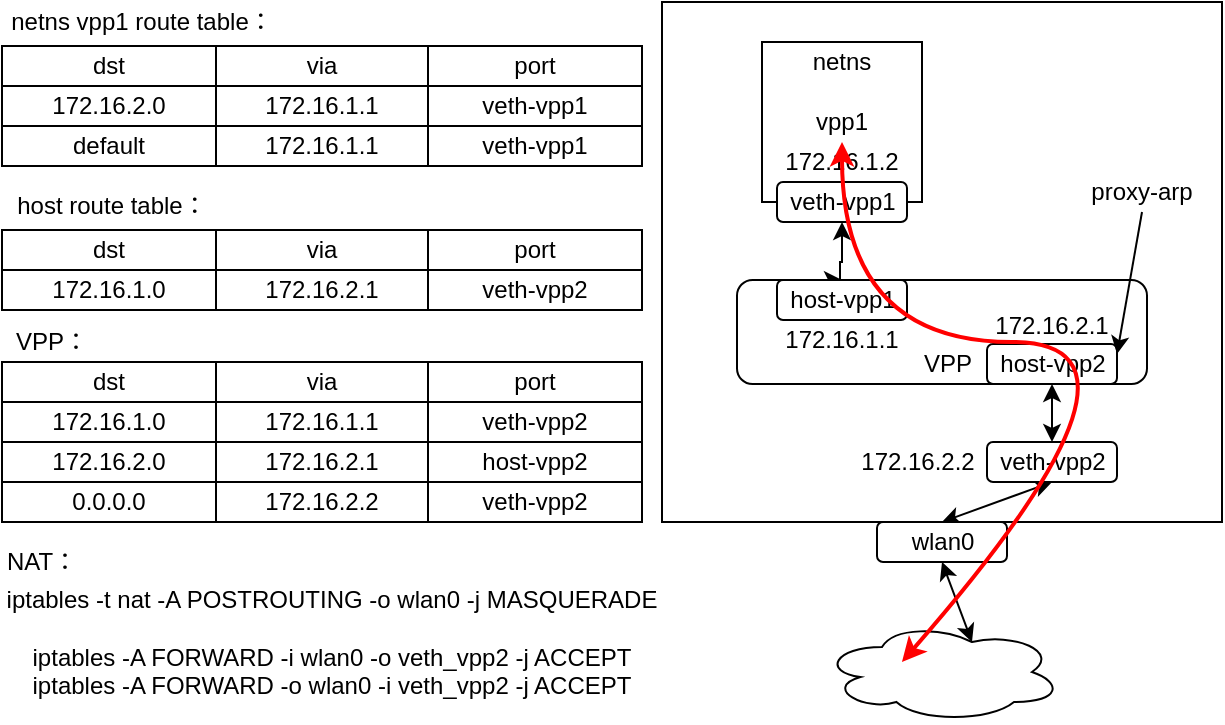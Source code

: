 <mxfile version="13.9.2" type="github">
  <diagram id="enzL_7lco_1W83Yhi6d6" name="Page-1">
    <mxGraphModel dx="1929" dy="582" grid="1" gridSize="10" guides="1" tooltips="1" connect="1" arrows="1" fold="1" page="1" pageScale="1" pageWidth="827" pageHeight="1169" math="0" shadow="0">
      <root>
        <mxCell id="0" />
        <mxCell id="1" parent="0" />
        <mxCell id="CRFl8nXwyDWFnISG7OBX-1" value="" style="rounded=0;whiteSpace=wrap;html=1;" vertex="1" parent="1">
          <mxGeometry x="200" y="80" width="280" height="260" as="geometry" />
        </mxCell>
        <mxCell id="CRFl8nXwyDWFnISG7OBX-2" value="vpp1" style="whiteSpace=wrap;html=1;aspect=fixed;" vertex="1" parent="1">
          <mxGeometry x="250" y="100" width="80" height="80" as="geometry" />
        </mxCell>
        <mxCell id="CRFl8nXwyDWFnISG7OBX-3" value="netns" style="text;html=1;strokeColor=none;fillColor=none;align=center;verticalAlign=middle;whiteSpace=wrap;rounded=0;" vertex="1" parent="1">
          <mxGeometry x="270" y="100" width="40" height="20" as="geometry" />
        </mxCell>
        <mxCell id="CRFl8nXwyDWFnISG7OBX-4" value="" style="rounded=1;whiteSpace=wrap;html=1;" vertex="1" parent="1">
          <mxGeometry x="237.5" y="219" width="205" height="52" as="geometry" />
        </mxCell>
        <mxCell id="CRFl8nXwyDWFnISG7OBX-5" value="VPP" style="text;html=1;strokeColor=none;fillColor=none;align=center;verticalAlign=middle;whiteSpace=wrap;rounded=0;" vertex="1" parent="1">
          <mxGeometry x="322.5" y="251" width="40" height="20" as="geometry" />
        </mxCell>
        <mxCell id="CRFl8nXwyDWFnISG7OBX-8" style="edgeStyle=orthogonalEdgeStyle;rounded=0;orthogonalLoop=1;jettySize=auto;html=1;exitX=0.5;exitY=1;exitDx=0;exitDy=0;entryX=0.5;entryY=0;entryDx=0;entryDy=0;startArrow=classic;startFill=1;" edge="1" parent="1" source="CRFl8nXwyDWFnISG7OBX-6" target="CRFl8nXwyDWFnISG7OBX-10">
          <mxGeometry relative="1" as="geometry">
            <Array as="points">
              <mxPoint x="290" y="210" />
              <mxPoint x="289" y="210" />
            </Array>
          </mxGeometry>
        </mxCell>
        <mxCell id="CRFl8nXwyDWFnISG7OBX-6" value="veth-vpp1" style="rounded=1;whiteSpace=wrap;html=1;" vertex="1" parent="1">
          <mxGeometry x="257.5" y="170" width="65" height="20" as="geometry" />
        </mxCell>
        <mxCell id="CRFl8nXwyDWFnISG7OBX-7" value="172.16.1.2" style="text;html=1;strokeColor=none;fillColor=none;align=center;verticalAlign=middle;whiteSpace=wrap;rounded=0;" vertex="1" parent="1">
          <mxGeometry x="270" y="150" width="40" height="20" as="geometry" />
        </mxCell>
        <mxCell id="CRFl8nXwyDWFnISG7OBX-64" style="edgeStyle=none;rounded=0;orthogonalLoop=1;jettySize=auto;html=1;exitX=0.5;exitY=1;exitDx=0;exitDy=0;entryX=0.5;entryY=1;entryDx=0;entryDy=0;startArrow=classic;startFill=1;" edge="1" parent="1" source="CRFl8nXwyDWFnISG7OBX-9" target="CRFl8nXwyDWFnISG7OBX-1">
          <mxGeometry relative="1" as="geometry" />
        </mxCell>
        <mxCell id="CRFl8nXwyDWFnISG7OBX-9" value="veth-vpp2" style="rounded=1;whiteSpace=wrap;html=1;" vertex="1" parent="1">
          <mxGeometry x="362.5" y="300" width="65" height="20" as="geometry" />
        </mxCell>
        <mxCell id="CRFl8nXwyDWFnISG7OBX-10" value="host-vpp1" style="rounded=1;whiteSpace=wrap;html=1;" vertex="1" parent="1">
          <mxGeometry x="257.5" y="219" width="65" height="20" as="geometry" />
        </mxCell>
        <mxCell id="CRFl8nXwyDWFnISG7OBX-60" style="edgeStyle=orthogonalEdgeStyle;rounded=0;orthogonalLoop=1;jettySize=auto;html=1;exitX=0.5;exitY=1;exitDx=0;exitDy=0;entryX=0.5;entryY=0;entryDx=0;entryDy=0;startArrow=classic;startFill=1;" edge="1" parent="1" source="CRFl8nXwyDWFnISG7OBX-12" target="CRFl8nXwyDWFnISG7OBX-9">
          <mxGeometry relative="1" as="geometry" />
        </mxCell>
        <mxCell id="CRFl8nXwyDWFnISG7OBX-12" value="host-vpp2" style="rounded=1;whiteSpace=wrap;html=1;" vertex="1" parent="1">
          <mxGeometry x="362.5" y="251" width="65" height="20" as="geometry" />
        </mxCell>
        <mxCell id="CRFl8nXwyDWFnISG7OBX-13" value="172.16.2.2" style="text;html=1;strokeColor=none;fillColor=none;align=center;verticalAlign=middle;whiteSpace=wrap;rounded=0;" vertex="1" parent="1">
          <mxGeometry x="307.5" y="300" width="40" height="20" as="geometry" />
        </mxCell>
        <mxCell id="CRFl8nXwyDWFnISG7OBX-14" value="172.16.1.1" style="text;html=1;strokeColor=none;fillColor=none;align=center;verticalAlign=middle;whiteSpace=wrap;rounded=0;" vertex="1" parent="1">
          <mxGeometry x="270" y="239" width="40" height="20" as="geometry" />
        </mxCell>
        <mxCell id="CRFl8nXwyDWFnISG7OBX-15" value="172.16.2.1" style="text;html=1;strokeColor=none;fillColor=none;align=center;verticalAlign=middle;whiteSpace=wrap;rounded=0;" vertex="1" parent="1">
          <mxGeometry x="375" y="232" width="40" height="20" as="geometry" />
        </mxCell>
        <mxCell id="CRFl8nXwyDWFnISG7OBX-17" value="" style="shape=table;html=1;whiteSpace=wrap;startSize=0;container=1;collapsible=0;childLayout=tableLayout;" vertex="1" parent="1">
          <mxGeometry x="-130" y="102" width="320" height="60" as="geometry" />
        </mxCell>
        <mxCell id="CRFl8nXwyDWFnISG7OBX-18" value="" style="shape=partialRectangle;html=1;whiteSpace=wrap;collapsible=0;dropTarget=0;pointerEvents=0;fillColor=none;top=0;left=0;bottom=0;right=0;points=[[0,0.5],[1,0.5]];portConstraint=eastwest;" vertex="1" parent="CRFl8nXwyDWFnISG7OBX-17">
          <mxGeometry width="320" height="20" as="geometry" />
        </mxCell>
        <mxCell id="CRFl8nXwyDWFnISG7OBX-19" value="dst" style="shape=partialRectangle;html=1;whiteSpace=wrap;connectable=0;fillColor=none;top=0;left=0;bottom=0;right=0;overflow=hidden;" vertex="1" parent="CRFl8nXwyDWFnISG7OBX-18">
          <mxGeometry width="107" height="20" as="geometry" />
        </mxCell>
        <mxCell id="CRFl8nXwyDWFnISG7OBX-20" value="via" style="shape=partialRectangle;html=1;whiteSpace=wrap;connectable=0;fillColor=none;top=0;left=0;bottom=0;right=0;overflow=hidden;" vertex="1" parent="CRFl8nXwyDWFnISG7OBX-18">
          <mxGeometry x="107" width="106" height="20" as="geometry" />
        </mxCell>
        <mxCell id="CRFl8nXwyDWFnISG7OBX-21" value="port" style="shape=partialRectangle;html=1;whiteSpace=wrap;connectable=0;fillColor=none;top=0;left=0;bottom=0;right=0;overflow=hidden;" vertex="1" parent="CRFl8nXwyDWFnISG7OBX-18">
          <mxGeometry x="213" width="107" height="20" as="geometry" />
        </mxCell>
        <mxCell id="CRFl8nXwyDWFnISG7OBX-22" value="" style="shape=partialRectangle;html=1;whiteSpace=wrap;collapsible=0;dropTarget=0;pointerEvents=0;fillColor=none;top=0;left=0;bottom=0;right=0;points=[[0,0.5],[1,0.5]];portConstraint=eastwest;" vertex="1" parent="CRFl8nXwyDWFnISG7OBX-17">
          <mxGeometry y="20" width="320" height="20" as="geometry" />
        </mxCell>
        <mxCell id="CRFl8nXwyDWFnISG7OBX-23" value="172.16.2.0" style="shape=partialRectangle;html=1;whiteSpace=wrap;connectable=0;fillColor=none;top=0;left=0;bottom=0;right=0;overflow=hidden;" vertex="1" parent="CRFl8nXwyDWFnISG7OBX-22">
          <mxGeometry width="107" height="20" as="geometry" />
        </mxCell>
        <mxCell id="CRFl8nXwyDWFnISG7OBX-24" value="172.16.1.1" style="shape=partialRectangle;html=1;whiteSpace=wrap;connectable=0;fillColor=none;top=0;left=0;bottom=0;right=0;overflow=hidden;" vertex="1" parent="CRFl8nXwyDWFnISG7OBX-22">
          <mxGeometry x="107" width="106" height="20" as="geometry" />
        </mxCell>
        <mxCell id="CRFl8nXwyDWFnISG7OBX-25" value="veth-vpp1" style="shape=partialRectangle;html=1;whiteSpace=wrap;connectable=0;fillColor=none;top=0;left=0;bottom=0;right=0;overflow=hidden;" vertex="1" parent="CRFl8nXwyDWFnISG7OBX-22">
          <mxGeometry x="213" width="107" height="20" as="geometry" />
        </mxCell>
        <mxCell id="CRFl8nXwyDWFnISG7OBX-26" value="" style="shape=partialRectangle;html=1;whiteSpace=wrap;collapsible=0;dropTarget=0;pointerEvents=0;fillColor=none;top=0;left=0;bottom=0;right=0;points=[[0,0.5],[1,0.5]];portConstraint=eastwest;" vertex="1" parent="CRFl8nXwyDWFnISG7OBX-17">
          <mxGeometry y="40" width="320" height="20" as="geometry" />
        </mxCell>
        <mxCell id="CRFl8nXwyDWFnISG7OBX-27" value="default" style="shape=partialRectangle;html=1;whiteSpace=wrap;connectable=0;fillColor=none;top=0;left=0;bottom=0;right=0;overflow=hidden;" vertex="1" parent="CRFl8nXwyDWFnISG7OBX-26">
          <mxGeometry width="107" height="20" as="geometry" />
        </mxCell>
        <mxCell id="CRFl8nXwyDWFnISG7OBX-28" value="172.16.1.1" style="shape=partialRectangle;html=1;whiteSpace=wrap;connectable=0;fillColor=none;top=0;left=0;bottom=0;right=0;overflow=hidden;" vertex="1" parent="CRFl8nXwyDWFnISG7OBX-26">
          <mxGeometry x="107" width="106" height="20" as="geometry" />
        </mxCell>
        <mxCell id="CRFl8nXwyDWFnISG7OBX-29" value="veth-vpp1" style="shape=partialRectangle;html=1;whiteSpace=wrap;connectable=0;fillColor=none;top=0;left=0;bottom=0;right=0;overflow=hidden;" vertex="1" parent="CRFl8nXwyDWFnISG7OBX-26">
          <mxGeometry x="213" width="107" height="20" as="geometry" />
        </mxCell>
        <mxCell id="CRFl8nXwyDWFnISG7OBX-30" value="netns vpp1 route table：" style="text;html=1;strokeColor=none;fillColor=none;align=center;verticalAlign=middle;whiteSpace=wrap;rounded=0;" vertex="1" parent="1">
          <mxGeometry x="-130" y="80" width="140" height="20" as="geometry" />
        </mxCell>
        <mxCell id="CRFl8nXwyDWFnISG7OBX-31" value="" style="shape=table;html=1;whiteSpace=wrap;startSize=0;container=1;collapsible=0;childLayout=tableLayout;" vertex="1" parent="1">
          <mxGeometry x="-130" y="194" width="320" height="40" as="geometry" />
        </mxCell>
        <mxCell id="CRFl8nXwyDWFnISG7OBX-32" value="" style="shape=partialRectangle;html=1;whiteSpace=wrap;collapsible=0;dropTarget=0;pointerEvents=0;fillColor=none;top=0;left=0;bottom=0;right=0;points=[[0,0.5],[1,0.5]];portConstraint=eastwest;" vertex="1" parent="CRFl8nXwyDWFnISG7OBX-31">
          <mxGeometry width="320" height="20" as="geometry" />
        </mxCell>
        <mxCell id="CRFl8nXwyDWFnISG7OBX-33" value="dst" style="shape=partialRectangle;html=1;whiteSpace=wrap;connectable=0;fillColor=none;top=0;left=0;bottom=0;right=0;overflow=hidden;" vertex="1" parent="CRFl8nXwyDWFnISG7OBX-32">
          <mxGeometry width="107" height="20" as="geometry" />
        </mxCell>
        <mxCell id="CRFl8nXwyDWFnISG7OBX-34" value="via" style="shape=partialRectangle;html=1;whiteSpace=wrap;connectable=0;fillColor=none;top=0;left=0;bottom=0;right=0;overflow=hidden;" vertex="1" parent="CRFl8nXwyDWFnISG7OBX-32">
          <mxGeometry x="107" width="106" height="20" as="geometry" />
        </mxCell>
        <mxCell id="CRFl8nXwyDWFnISG7OBX-35" value="port" style="shape=partialRectangle;html=1;whiteSpace=wrap;connectable=0;fillColor=none;top=0;left=0;bottom=0;right=0;overflow=hidden;" vertex="1" parent="CRFl8nXwyDWFnISG7OBX-32">
          <mxGeometry x="213" width="107" height="20" as="geometry" />
        </mxCell>
        <mxCell id="CRFl8nXwyDWFnISG7OBX-36" value="" style="shape=partialRectangle;html=1;whiteSpace=wrap;collapsible=0;dropTarget=0;pointerEvents=0;fillColor=none;top=0;left=0;bottom=0;right=0;points=[[0,0.5],[1,0.5]];portConstraint=eastwest;" vertex="1" parent="CRFl8nXwyDWFnISG7OBX-31">
          <mxGeometry y="20" width="320" height="20" as="geometry" />
        </mxCell>
        <mxCell id="CRFl8nXwyDWFnISG7OBX-37" value="172.16.1.0" style="shape=partialRectangle;html=1;whiteSpace=wrap;connectable=0;fillColor=none;top=0;left=0;bottom=0;right=0;overflow=hidden;" vertex="1" parent="CRFl8nXwyDWFnISG7OBX-36">
          <mxGeometry width="107" height="20" as="geometry" />
        </mxCell>
        <mxCell id="CRFl8nXwyDWFnISG7OBX-38" value="172.16.2.1" style="shape=partialRectangle;html=1;whiteSpace=wrap;connectable=0;fillColor=none;top=0;left=0;bottom=0;right=0;overflow=hidden;" vertex="1" parent="CRFl8nXwyDWFnISG7OBX-36">
          <mxGeometry x="107" width="106" height="20" as="geometry" />
        </mxCell>
        <mxCell id="CRFl8nXwyDWFnISG7OBX-39" value="veth-vpp2" style="shape=partialRectangle;html=1;whiteSpace=wrap;connectable=0;fillColor=none;top=0;left=0;bottom=0;right=0;overflow=hidden;" vertex="1" parent="CRFl8nXwyDWFnISG7OBX-36">
          <mxGeometry x="213" width="107" height="20" as="geometry" />
        </mxCell>
        <mxCell id="CRFl8nXwyDWFnISG7OBX-44" value="host route table：" style="text;html=1;strokeColor=none;fillColor=none;align=center;verticalAlign=middle;whiteSpace=wrap;rounded=0;" vertex="1" parent="1">
          <mxGeometry x="-130" y="172" width="110" height="20" as="geometry" />
        </mxCell>
        <mxCell id="CRFl8nXwyDWFnISG7OBX-45" value="" style="shape=table;html=1;whiteSpace=wrap;startSize=0;container=1;collapsible=0;childLayout=tableLayout;" vertex="1" parent="1">
          <mxGeometry x="-130" y="260" width="320" height="40" as="geometry" />
        </mxCell>
        <mxCell id="CRFl8nXwyDWFnISG7OBX-46" value="" style="shape=partialRectangle;html=1;whiteSpace=wrap;collapsible=0;dropTarget=0;pointerEvents=0;fillColor=none;top=0;left=0;bottom=0;right=0;points=[[0,0.5],[1,0.5]];portConstraint=eastwest;" vertex="1" parent="CRFl8nXwyDWFnISG7OBX-45">
          <mxGeometry width="320" height="20" as="geometry" />
        </mxCell>
        <mxCell id="CRFl8nXwyDWFnISG7OBX-47" value="dst" style="shape=partialRectangle;html=1;whiteSpace=wrap;connectable=0;fillColor=none;top=0;left=0;bottom=0;right=0;overflow=hidden;" vertex="1" parent="CRFl8nXwyDWFnISG7OBX-46">
          <mxGeometry width="107" height="20" as="geometry" />
        </mxCell>
        <mxCell id="CRFl8nXwyDWFnISG7OBX-48" value="via" style="shape=partialRectangle;html=1;whiteSpace=wrap;connectable=0;fillColor=none;top=0;left=0;bottom=0;right=0;overflow=hidden;" vertex="1" parent="CRFl8nXwyDWFnISG7OBX-46">
          <mxGeometry x="107" width="106" height="20" as="geometry" />
        </mxCell>
        <mxCell id="CRFl8nXwyDWFnISG7OBX-49" value="port" style="shape=partialRectangle;html=1;whiteSpace=wrap;connectable=0;fillColor=none;top=0;left=0;bottom=0;right=0;overflow=hidden;" vertex="1" parent="CRFl8nXwyDWFnISG7OBX-46">
          <mxGeometry x="213" width="107" height="20" as="geometry" />
        </mxCell>
        <mxCell id="CRFl8nXwyDWFnISG7OBX-50" value="" style="shape=partialRectangle;html=1;whiteSpace=wrap;collapsible=0;dropTarget=0;pointerEvents=0;fillColor=none;top=0;left=0;bottom=0;right=0;points=[[0,0.5],[1,0.5]];portConstraint=eastwest;" vertex="1" parent="CRFl8nXwyDWFnISG7OBX-45">
          <mxGeometry y="20" width="320" height="20" as="geometry" />
        </mxCell>
        <mxCell id="CRFl8nXwyDWFnISG7OBX-51" value="172.16.1.0" style="shape=partialRectangle;html=1;whiteSpace=wrap;connectable=0;fillColor=none;top=0;left=0;bottom=0;right=0;overflow=hidden;" vertex="1" parent="CRFl8nXwyDWFnISG7OBX-50">
          <mxGeometry width="107" height="20" as="geometry" />
        </mxCell>
        <mxCell id="CRFl8nXwyDWFnISG7OBX-52" value="172.16.1.1" style="shape=partialRectangle;html=1;whiteSpace=wrap;connectable=0;fillColor=none;top=0;left=0;bottom=0;right=0;overflow=hidden;" vertex="1" parent="CRFl8nXwyDWFnISG7OBX-50">
          <mxGeometry x="107" width="106" height="20" as="geometry" />
        </mxCell>
        <mxCell id="CRFl8nXwyDWFnISG7OBX-53" value="veth-vpp2" style="shape=partialRectangle;html=1;whiteSpace=wrap;connectable=0;fillColor=none;top=0;left=0;bottom=0;right=0;overflow=hidden;" vertex="1" parent="CRFl8nXwyDWFnISG7OBX-50">
          <mxGeometry x="213" width="107" height="20" as="geometry" />
        </mxCell>
        <mxCell id="CRFl8nXwyDWFnISG7OBX-58" value="" style="endArrow=classic;html=1;entryX=1;entryY=0.25;entryDx=0;entryDy=0;exitX=0.5;exitY=1;exitDx=0;exitDy=0;" edge="1" parent="1" source="CRFl8nXwyDWFnISG7OBX-59" target="CRFl8nXwyDWFnISG7OBX-12">
          <mxGeometry width="50" height="50" relative="1" as="geometry">
            <mxPoint x="490" y="270" as="sourcePoint" />
            <mxPoint x="540" y="170" as="targetPoint" />
          </mxGeometry>
        </mxCell>
        <mxCell id="CRFl8nXwyDWFnISG7OBX-59" value="proxy-arp" style="text;html=1;strokeColor=none;fillColor=none;align=center;verticalAlign=middle;whiteSpace=wrap;rounded=0;" vertex="1" parent="1">
          <mxGeometry x="410" y="165" width="60" height="20" as="geometry" />
        </mxCell>
        <mxCell id="CRFl8nXwyDWFnISG7OBX-68" style="edgeStyle=none;rounded=0;orthogonalLoop=1;jettySize=auto;html=1;exitX=0.5;exitY=1;exitDx=0;exitDy=0;entryX=0.625;entryY=0.2;entryDx=0;entryDy=0;entryPerimeter=0;startArrow=classic;startFill=1;strokeWidth=1;" edge="1" parent="1" source="CRFl8nXwyDWFnISG7OBX-61" target="CRFl8nXwyDWFnISG7OBX-67">
          <mxGeometry relative="1" as="geometry" />
        </mxCell>
        <mxCell id="CRFl8nXwyDWFnISG7OBX-61" value="wlan0" style="rounded=1;whiteSpace=wrap;html=1;" vertex="1" parent="1">
          <mxGeometry x="307.5" y="340" width="65" height="20" as="geometry" />
        </mxCell>
        <mxCell id="CRFl8nXwyDWFnISG7OBX-67" value="" style="ellipse;shape=cloud;whiteSpace=wrap;html=1;" vertex="1" parent="1">
          <mxGeometry x="280" y="390" width="120" height="50" as="geometry" />
        </mxCell>
        <mxCell id="CRFl8nXwyDWFnISG7OBX-66" value="" style="curved=1;endArrow=classic;html=1;strokeColor=#FF0000;entryX=0.5;entryY=0;entryDx=0;entryDy=0;strokeWidth=2;startArrow=classic;startFill=1;exitX=0.333;exitY=0.4;exitDx=0;exitDy=0;exitPerimeter=0;" edge="1" parent="1" source="CRFl8nXwyDWFnISG7OBX-67" target="CRFl8nXwyDWFnISG7OBX-7">
          <mxGeometry width="50" height="50" relative="1" as="geometry">
            <mxPoint x="330" y="370" as="sourcePoint" />
            <mxPoint x="570" y="190" as="targetPoint" />
            <Array as="points">
              <mxPoint x="460" y="250" />
              <mxPoint x="290" y="250" />
            </Array>
          </mxGeometry>
        </mxCell>
        <mxCell id="CRFl8nXwyDWFnISG7OBX-69" value="NAT：" style="text;html=1;strokeColor=none;fillColor=none;align=center;verticalAlign=middle;whiteSpace=wrap;rounded=0;" vertex="1" parent="1">
          <mxGeometry x="-130" y="350" width="40" height="20" as="geometry" />
        </mxCell>
        <mxCell id="CRFl8nXwyDWFnISG7OBX-70" value="&lt;div&gt;iptables -t nat -A POSTROUTING -o wlan0 -j MASQUERADE&lt;/div&gt;&lt;div&gt;&amp;nbsp;&lt;/div&gt;&lt;div&gt;iptables -A FORWARD -i wlan0 -o veth_vpp2 -j ACCEPT&lt;/div&gt;&lt;div&gt;iptables -A FORWARD -o wlan0 -i veth_vpp2 -j ACCEPT&lt;/div&gt;" style="text;html=1;strokeColor=none;fillColor=none;align=center;verticalAlign=middle;whiteSpace=wrap;rounded=0;" vertex="1" parent="1">
          <mxGeometry x="-130" y="390" width="330" height="20" as="geometry" />
        </mxCell>
        <mxCell id="CRFl8nXwyDWFnISG7OBX-72" value="" style="shape=table;html=1;whiteSpace=wrap;startSize=0;container=1;collapsible=0;childLayout=tableLayout;" vertex="1" parent="1">
          <mxGeometry x="-130" y="300" width="320" height="40" as="geometry" />
        </mxCell>
        <mxCell id="CRFl8nXwyDWFnISG7OBX-73" value="" style="shape=partialRectangle;html=1;whiteSpace=wrap;collapsible=0;dropTarget=0;pointerEvents=0;fillColor=none;top=0;left=0;bottom=0;right=0;points=[[0,0.5],[1,0.5]];portConstraint=eastwest;" vertex="1" parent="CRFl8nXwyDWFnISG7OBX-72">
          <mxGeometry width="320" height="20" as="geometry" />
        </mxCell>
        <mxCell id="CRFl8nXwyDWFnISG7OBX-74" value="172.16.2.0" style="shape=partialRectangle;html=1;whiteSpace=wrap;connectable=0;fillColor=none;top=0;left=0;bottom=0;right=0;overflow=hidden;" vertex="1" parent="CRFl8nXwyDWFnISG7OBX-73">
          <mxGeometry width="107" height="20" as="geometry" />
        </mxCell>
        <mxCell id="CRFl8nXwyDWFnISG7OBX-75" value="172.16.2.1" style="shape=partialRectangle;html=1;whiteSpace=wrap;connectable=0;fillColor=none;top=0;left=0;bottom=0;right=0;overflow=hidden;" vertex="1" parent="CRFl8nXwyDWFnISG7OBX-73">
          <mxGeometry x="107" width="106" height="20" as="geometry" />
        </mxCell>
        <mxCell id="CRFl8nXwyDWFnISG7OBX-76" value="host-vpp2" style="shape=partialRectangle;html=1;whiteSpace=wrap;connectable=0;fillColor=none;top=0;left=0;bottom=0;right=0;overflow=hidden;" vertex="1" parent="CRFl8nXwyDWFnISG7OBX-73">
          <mxGeometry x="213" width="107" height="20" as="geometry" />
        </mxCell>
        <mxCell id="CRFl8nXwyDWFnISG7OBX-77" value="" style="shape=partialRectangle;html=1;whiteSpace=wrap;collapsible=0;dropTarget=0;pointerEvents=0;fillColor=none;top=0;left=0;bottom=0;right=0;points=[[0,0.5],[1,0.5]];portConstraint=eastwest;" vertex="1" parent="CRFl8nXwyDWFnISG7OBX-72">
          <mxGeometry y="20" width="320" height="20" as="geometry" />
        </mxCell>
        <mxCell id="CRFl8nXwyDWFnISG7OBX-78" value="0.0.0.0" style="shape=partialRectangle;html=1;whiteSpace=wrap;connectable=0;fillColor=none;top=0;left=0;bottom=0;right=0;overflow=hidden;" vertex="1" parent="CRFl8nXwyDWFnISG7OBX-77">
          <mxGeometry width="107" height="20" as="geometry" />
        </mxCell>
        <mxCell id="CRFl8nXwyDWFnISG7OBX-79" value="172.16.2.2" style="shape=partialRectangle;html=1;whiteSpace=wrap;connectable=0;fillColor=none;top=0;left=0;bottom=0;right=0;overflow=hidden;" vertex="1" parent="CRFl8nXwyDWFnISG7OBX-77">
          <mxGeometry x="107" width="106" height="20" as="geometry" />
        </mxCell>
        <mxCell id="CRFl8nXwyDWFnISG7OBX-80" value="veth-vpp2" style="shape=partialRectangle;html=1;whiteSpace=wrap;connectable=0;fillColor=none;top=0;left=0;bottom=0;right=0;overflow=hidden;" vertex="1" parent="CRFl8nXwyDWFnISG7OBX-77">
          <mxGeometry x="213" width="107" height="20" as="geometry" />
        </mxCell>
        <mxCell id="CRFl8nXwyDWFnISG7OBX-81" value="VPP：" style="text;html=1;strokeColor=none;fillColor=none;align=center;verticalAlign=middle;whiteSpace=wrap;rounded=0;" vertex="1" parent="1">
          <mxGeometry x="-130" y="240" width="50" height="20" as="geometry" />
        </mxCell>
      </root>
    </mxGraphModel>
  </diagram>
</mxfile>

